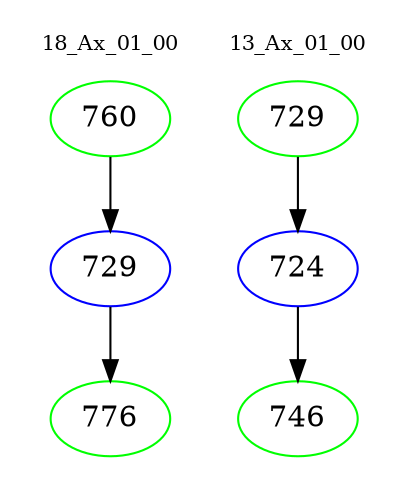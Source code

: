 digraph{
subgraph cluster_0 {
color = white
label = "18_Ax_01_00";
fontsize=10;
T0_760 [label="760", color="green"]
T0_760 -> T0_729 [color="black"]
T0_729 [label="729", color="blue"]
T0_729 -> T0_776 [color="black"]
T0_776 [label="776", color="green"]
}
subgraph cluster_1 {
color = white
label = "13_Ax_01_00";
fontsize=10;
T1_729 [label="729", color="green"]
T1_729 -> T1_724 [color="black"]
T1_724 [label="724", color="blue"]
T1_724 -> T1_746 [color="black"]
T1_746 [label="746", color="green"]
}
}
